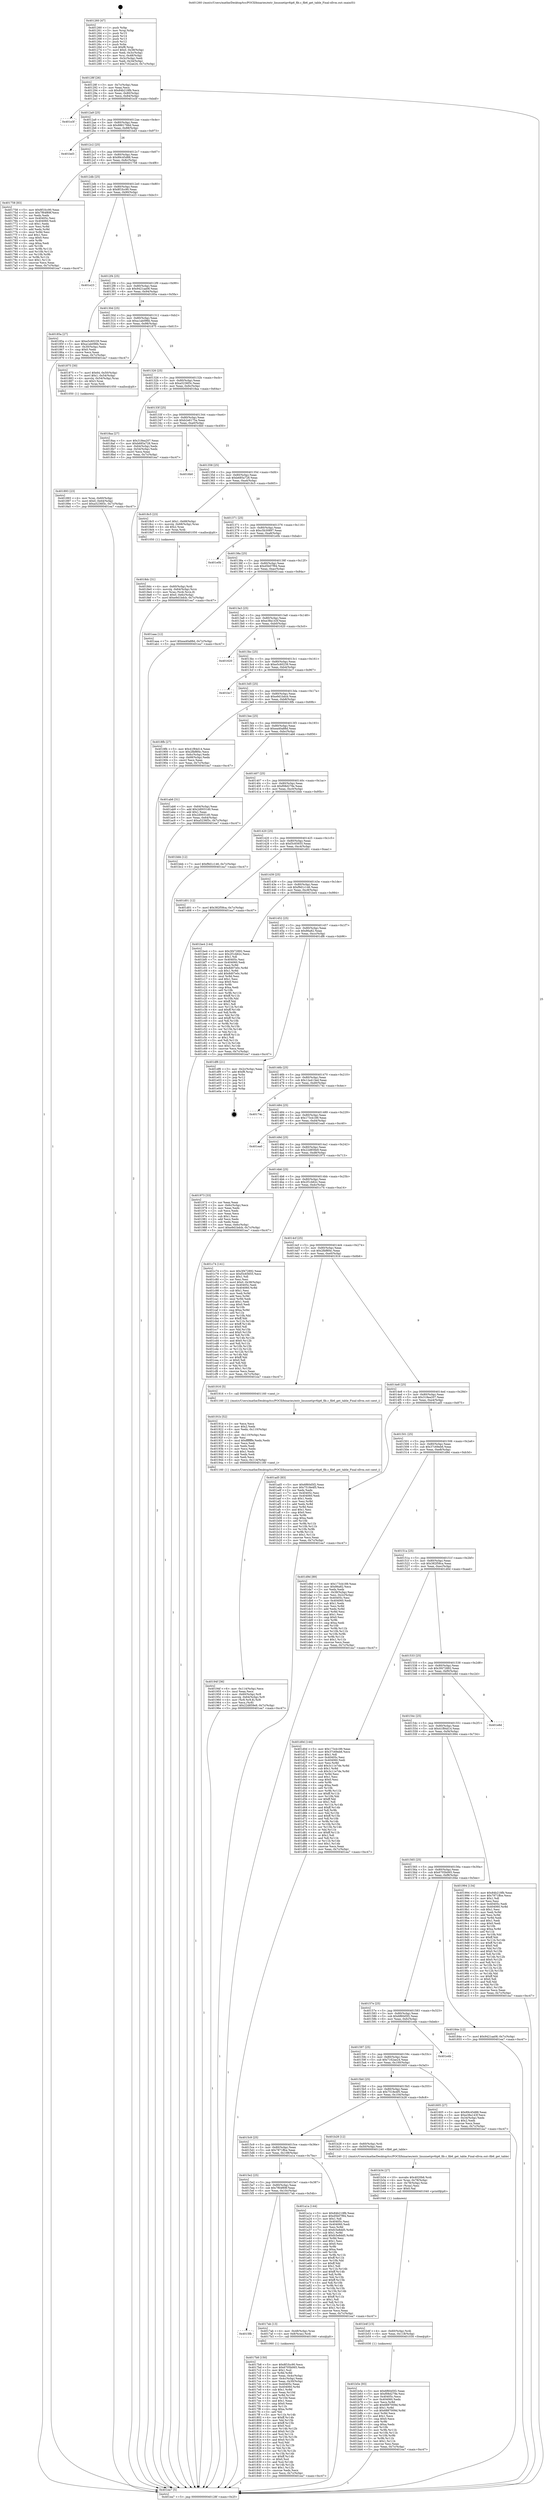 digraph "0x401260" {
  label = "0x401260 (/mnt/c/Users/mathe/Desktop/tcc/POCII/binaries/extr_linuxnetipv6ip6_fib.c_fib6_get_table_Final-ollvm.out::main(0))"
  labelloc = "t"
  node[shape=record]

  Entry [label="",width=0.3,height=0.3,shape=circle,fillcolor=black,style=filled]
  "0x40128f" [label="{
     0x40128f [26]\l
     | [instrs]\l
     &nbsp;&nbsp;0x40128f \<+3\>: mov -0x7c(%rbp),%eax\l
     &nbsp;&nbsp;0x401292 \<+2\>: mov %eax,%ecx\l
     &nbsp;&nbsp;0x401294 \<+6\>: sub $0x84b218fb,%ecx\l
     &nbsp;&nbsp;0x40129a \<+3\>: mov %eax,-0x80(%rbp)\l
     &nbsp;&nbsp;0x40129d \<+6\>: mov %ecx,-0x84(%rbp)\l
     &nbsp;&nbsp;0x4012a3 \<+6\>: je 0000000000401e3f \<main+0xbdf\>\l
  }"]
  "0x401e3f" [label="{
     0x401e3f\l
  }", style=dashed]
  "0x4012a9" [label="{
     0x4012a9 [25]\l
     | [instrs]\l
     &nbsp;&nbsp;0x4012a9 \<+5\>: jmp 00000000004012ae \<main+0x4e\>\l
     &nbsp;&nbsp;0x4012ae \<+3\>: mov -0x80(%rbp),%eax\l
     &nbsp;&nbsp;0x4012b1 \<+5\>: sub $0x8861766d,%eax\l
     &nbsp;&nbsp;0x4012b6 \<+6\>: mov %eax,-0x88(%rbp)\l
     &nbsp;&nbsp;0x4012bc \<+6\>: je 0000000000401bd3 \<main+0x973\>\l
  }"]
  Exit [label="",width=0.3,height=0.3,shape=circle,fillcolor=black,style=filled,peripheries=2]
  "0x401bd3" [label="{
     0x401bd3\l
  }", style=dashed]
  "0x4012c2" [label="{
     0x4012c2 [25]\l
     | [instrs]\l
     &nbsp;&nbsp;0x4012c2 \<+5\>: jmp 00000000004012c7 \<main+0x67\>\l
     &nbsp;&nbsp;0x4012c7 \<+3\>: mov -0x80(%rbp),%eax\l
     &nbsp;&nbsp;0x4012ca \<+5\>: sub $0x89c45d88,%eax\l
     &nbsp;&nbsp;0x4012cf \<+6\>: mov %eax,-0x8c(%rbp)\l
     &nbsp;&nbsp;0x4012d5 \<+6\>: je 0000000000401758 \<main+0x4f8\>\l
  }"]
  "0x401b5e" [label="{
     0x401b5e [93]\l
     | [instrs]\l
     &nbsp;&nbsp;0x401b5e \<+5\>: mov $0x6f60d5f2,%eax\l
     &nbsp;&nbsp;0x401b63 \<+5\>: mov $0xf08d279e,%esi\l
     &nbsp;&nbsp;0x401b68 \<+7\>: mov 0x40405c,%ecx\l
     &nbsp;&nbsp;0x401b6f \<+7\>: mov 0x404060,%edx\l
     &nbsp;&nbsp;0x401b76 \<+3\>: mov %ecx,%r8d\l
     &nbsp;&nbsp;0x401b79 \<+7\>: add $0x6887009d,%r8d\l
     &nbsp;&nbsp;0x401b80 \<+4\>: sub $0x1,%r8d\l
     &nbsp;&nbsp;0x401b84 \<+7\>: sub $0x6887009d,%r8d\l
     &nbsp;&nbsp;0x401b8b \<+4\>: imul %r8d,%ecx\l
     &nbsp;&nbsp;0x401b8f \<+3\>: and $0x1,%ecx\l
     &nbsp;&nbsp;0x401b92 \<+3\>: cmp $0x0,%ecx\l
     &nbsp;&nbsp;0x401b95 \<+4\>: sete %r9b\l
     &nbsp;&nbsp;0x401b99 \<+3\>: cmp $0xa,%edx\l
     &nbsp;&nbsp;0x401b9c \<+4\>: setl %r10b\l
     &nbsp;&nbsp;0x401ba0 \<+3\>: mov %r9b,%r11b\l
     &nbsp;&nbsp;0x401ba3 \<+3\>: and %r10b,%r11b\l
     &nbsp;&nbsp;0x401ba6 \<+3\>: xor %r10b,%r9b\l
     &nbsp;&nbsp;0x401ba9 \<+3\>: or %r9b,%r11b\l
     &nbsp;&nbsp;0x401bac \<+4\>: test $0x1,%r11b\l
     &nbsp;&nbsp;0x401bb0 \<+3\>: cmovne %esi,%eax\l
     &nbsp;&nbsp;0x401bb3 \<+3\>: mov %eax,-0x7c(%rbp)\l
     &nbsp;&nbsp;0x401bb6 \<+5\>: jmp 0000000000401ea7 \<main+0xc47\>\l
  }"]
  "0x401758" [label="{
     0x401758 [83]\l
     | [instrs]\l
     &nbsp;&nbsp;0x401758 \<+5\>: mov $0x8f1fcc90,%eax\l
     &nbsp;&nbsp;0x40175d \<+5\>: mov $0x7f64f69f,%ecx\l
     &nbsp;&nbsp;0x401762 \<+2\>: xor %edx,%edx\l
     &nbsp;&nbsp;0x401764 \<+7\>: mov 0x40405c,%esi\l
     &nbsp;&nbsp;0x40176b \<+7\>: mov 0x404060,%edi\l
     &nbsp;&nbsp;0x401772 \<+3\>: sub $0x1,%edx\l
     &nbsp;&nbsp;0x401775 \<+3\>: mov %esi,%r8d\l
     &nbsp;&nbsp;0x401778 \<+3\>: add %edx,%r8d\l
     &nbsp;&nbsp;0x40177b \<+4\>: imul %r8d,%esi\l
     &nbsp;&nbsp;0x40177f \<+3\>: and $0x1,%esi\l
     &nbsp;&nbsp;0x401782 \<+3\>: cmp $0x0,%esi\l
     &nbsp;&nbsp;0x401785 \<+4\>: sete %r9b\l
     &nbsp;&nbsp;0x401789 \<+3\>: cmp $0xa,%edi\l
     &nbsp;&nbsp;0x40178c \<+4\>: setl %r10b\l
     &nbsp;&nbsp;0x401790 \<+3\>: mov %r9b,%r11b\l
     &nbsp;&nbsp;0x401793 \<+3\>: and %r10b,%r11b\l
     &nbsp;&nbsp;0x401796 \<+3\>: xor %r10b,%r9b\l
     &nbsp;&nbsp;0x401799 \<+3\>: or %r9b,%r11b\l
     &nbsp;&nbsp;0x40179c \<+4\>: test $0x1,%r11b\l
     &nbsp;&nbsp;0x4017a0 \<+3\>: cmovne %ecx,%eax\l
     &nbsp;&nbsp;0x4017a3 \<+3\>: mov %eax,-0x7c(%rbp)\l
     &nbsp;&nbsp;0x4017a6 \<+5\>: jmp 0000000000401ea7 \<main+0xc47\>\l
  }"]
  "0x4012db" [label="{
     0x4012db [25]\l
     | [instrs]\l
     &nbsp;&nbsp;0x4012db \<+5\>: jmp 00000000004012e0 \<main+0x80\>\l
     &nbsp;&nbsp;0x4012e0 \<+3\>: mov -0x80(%rbp),%eax\l
     &nbsp;&nbsp;0x4012e3 \<+5\>: sub $0x8f1fcc90,%eax\l
     &nbsp;&nbsp;0x4012e8 \<+6\>: mov %eax,-0x90(%rbp)\l
     &nbsp;&nbsp;0x4012ee \<+6\>: je 0000000000401e23 \<main+0xbc3\>\l
  }"]
  "0x401b4f" [label="{
     0x401b4f [15]\l
     | [instrs]\l
     &nbsp;&nbsp;0x401b4f \<+4\>: mov -0x60(%rbp),%rdi\l
     &nbsp;&nbsp;0x401b53 \<+6\>: mov %eax,-0x118(%rbp)\l
     &nbsp;&nbsp;0x401b59 \<+5\>: call 0000000000401030 \<free@plt\>\l
     | [calls]\l
     &nbsp;&nbsp;0x401030 \{1\} (unknown)\l
  }"]
  "0x401e23" [label="{
     0x401e23\l
  }", style=dashed]
  "0x4012f4" [label="{
     0x4012f4 [25]\l
     | [instrs]\l
     &nbsp;&nbsp;0x4012f4 \<+5\>: jmp 00000000004012f9 \<main+0x99\>\l
     &nbsp;&nbsp;0x4012f9 \<+3\>: mov -0x80(%rbp),%eax\l
     &nbsp;&nbsp;0x4012fc \<+5\>: sub $0x9421aa08,%eax\l
     &nbsp;&nbsp;0x401301 \<+6\>: mov %eax,-0x94(%rbp)\l
     &nbsp;&nbsp;0x401307 \<+6\>: je 000000000040185a \<main+0x5fa\>\l
  }"]
  "0x401b34" [label="{
     0x401b34 [27]\l
     | [instrs]\l
     &nbsp;&nbsp;0x401b34 \<+10\>: movabs $0x4020b6,%rdi\l
     &nbsp;&nbsp;0x401b3e \<+4\>: mov %rax,-0x78(%rbp)\l
     &nbsp;&nbsp;0x401b42 \<+4\>: mov -0x78(%rbp),%rax\l
     &nbsp;&nbsp;0x401b46 \<+2\>: mov (%rax),%esi\l
     &nbsp;&nbsp;0x401b48 \<+2\>: mov $0x0,%al\l
     &nbsp;&nbsp;0x401b4a \<+5\>: call 0000000000401040 \<printf@plt\>\l
     | [calls]\l
     &nbsp;&nbsp;0x401040 \{1\} (unknown)\l
  }"]
  "0x40185a" [label="{
     0x40185a [27]\l
     | [instrs]\l
     &nbsp;&nbsp;0x40185a \<+5\>: mov $0xe5c60239,%eax\l
     &nbsp;&nbsp;0x40185f \<+5\>: mov $0xa1ab096b,%ecx\l
     &nbsp;&nbsp;0x401864 \<+3\>: mov -0x30(%rbp),%edx\l
     &nbsp;&nbsp;0x401867 \<+3\>: cmp $0x0,%edx\l
     &nbsp;&nbsp;0x40186a \<+3\>: cmove %ecx,%eax\l
     &nbsp;&nbsp;0x40186d \<+3\>: mov %eax,-0x7c(%rbp)\l
     &nbsp;&nbsp;0x401870 \<+5\>: jmp 0000000000401ea7 \<main+0xc47\>\l
  }"]
  "0x40130d" [label="{
     0x40130d [25]\l
     | [instrs]\l
     &nbsp;&nbsp;0x40130d \<+5\>: jmp 0000000000401312 \<main+0xb2\>\l
     &nbsp;&nbsp;0x401312 \<+3\>: mov -0x80(%rbp),%eax\l
     &nbsp;&nbsp;0x401315 \<+5\>: sub $0xa1ab096b,%eax\l
     &nbsp;&nbsp;0x40131a \<+6\>: mov %eax,-0x98(%rbp)\l
     &nbsp;&nbsp;0x401320 \<+6\>: je 0000000000401875 \<main+0x615\>\l
  }"]
  "0x40194f" [label="{
     0x40194f [36]\l
     | [instrs]\l
     &nbsp;&nbsp;0x40194f \<+6\>: mov -0x114(%rbp),%ecx\l
     &nbsp;&nbsp;0x401955 \<+3\>: imul %eax,%ecx\l
     &nbsp;&nbsp;0x401958 \<+4\>: mov -0x60(%rbp),%r8\l
     &nbsp;&nbsp;0x40195c \<+4\>: movslq -0x64(%rbp),%r9\l
     &nbsp;&nbsp;0x401960 \<+4\>: mov (%r8,%r9,8),%r8\l
     &nbsp;&nbsp;0x401964 \<+3\>: mov %ecx,(%r8)\l
     &nbsp;&nbsp;0x401967 \<+7\>: movl $0x22d859e9,-0x7c(%rbp)\l
     &nbsp;&nbsp;0x40196e \<+5\>: jmp 0000000000401ea7 \<main+0xc47\>\l
  }"]
  "0x401875" [label="{
     0x401875 [30]\l
     | [instrs]\l
     &nbsp;&nbsp;0x401875 \<+7\>: movl $0x64,-0x50(%rbp)\l
     &nbsp;&nbsp;0x40187c \<+7\>: movl $0x1,-0x54(%rbp)\l
     &nbsp;&nbsp;0x401883 \<+4\>: movslq -0x54(%rbp),%rax\l
     &nbsp;&nbsp;0x401887 \<+4\>: shl $0x3,%rax\l
     &nbsp;&nbsp;0x40188b \<+3\>: mov %rax,%rdi\l
     &nbsp;&nbsp;0x40188e \<+5\>: call 0000000000401050 \<malloc@plt\>\l
     | [calls]\l
     &nbsp;&nbsp;0x401050 \{1\} (unknown)\l
  }"]
  "0x401326" [label="{
     0x401326 [25]\l
     | [instrs]\l
     &nbsp;&nbsp;0x401326 \<+5\>: jmp 000000000040132b \<main+0xcb\>\l
     &nbsp;&nbsp;0x40132b \<+3\>: mov -0x80(%rbp),%eax\l
     &nbsp;&nbsp;0x40132e \<+5\>: sub $0xa5236f3c,%eax\l
     &nbsp;&nbsp;0x401333 \<+6\>: mov %eax,-0x9c(%rbp)\l
     &nbsp;&nbsp;0x401339 \<+6\>: je 00000000004018aa \<main+0x64a\>\l
  }"]
  "0x40191b" [label="{
     0x40191b [52]\l
     | [instrs]\l
     &nbsp;&nbsp;0x40191b \<+2\>: xor %ecx,%ecx\l
     &nbsp;&nbsp;0x40191d \<+5\>: mov $0x2,%edx\l
     &nbsp;&nbsp;0x401922 \<+6\>: mov %edx,-0x110(%rbp)\l
     &nbsp;&nbsp;0x401928 \<+1\>: cltd\l
     &nbsp;&nbsp;0x401929 \<+6\>: mov -0x110(%rbp),%esi\l
     &nbsp;&nbsp;0x40192f \<+2\>: idiv %esi\l
     &nbsp;&nbsp;0x401931 \<+6\>: imul $0xfffffffe,%edx,%edx\l
     &nbsp;&nbsp;0x401937 \<+2\>: mov %ecx,%edi\l
     &nbsp;&nbsp;0x401939 \<+2\>: sub %edx,%edi\l
     &nbsp;&nbsp;0x40193b \<+2\>: mov %ecx,%edx\l
     &nbsp;&nbsp;0x40193d \<+3\>: sub $0x1,%edx\l
     &nbsp;&nbsp;0x401940 \<+2\>: add %edx,%edi\l
     &nbsp;&nbsp;0x401942 \<+2\>: sub %edi,%ecx\l
     &nbsp;&nbsp;0x401944 \<+6\>: mov %ecx,-0x114(%rbp)\l
     &nbsp;&nbsp;0x40194a \<+5\>: call 0000000000401160 \<next_i\>\l
     | [calls]\l
     &nbsp;&nbsp;0x401160 \{1\} (/mnt/c/Users/mathe/Desktop/tcc/POCII/binaries/extr_linuxnetipv6ip6_fib.c_fib6_get_table_Final-ollvm.out::next_i)\l
  }"]
  "0x4018aa" [label="{
     0x4018aa [27]\l
     | [instrs]\l
     &nbsp;&nbsp;0x4018aa \<+5\>: mov $0x318ea207,%eax\l
     &nbsp;&nbsp;0x4018af \<+5\>: mov $0xb685a728,%ecx\l
     &nbsp;&nbsp;0x4018b4 \<+3\>: mov -0x64(%rbp),%edx\l
     &nbsp;&nbsp;0x4018b7 \<+3\>: cmp -0x54(%rbp),%edx\l
     &nbsp;&nbsp;0x4018ba \<+3\>: cmovl %ecx,%eax\l
     &nbsp;&nbsp;0x4018bd \<+3\>: mov %eax,-0x7c(%rbp)\l
     &nbsp;&nbsp;0x4018c0 \<+5\>: jmp 0000000000401ea7 \<main+0xc47\>\l
  }"]
  "0x40133f" [label="{
     0x40133f [25]\l
     | [instrs]\l
     &nbsp;&nbsp;0x40133f \<+5\>: jmp 0000000000401344 \<main+0xe4\>\l
     &nbsp;&nbsp;0x401344 \<+3\>: mov -0x80(%rbp),%eax\l
     &nbsp;&nbsp;0x401347 \<+5\>: sub $0xb2e6175a,%eax\l
     &nbsp;&nbsp;0x40134c \<+6\>: mov %eax,-0xa0(%rbp)\l
     &nbsp;&nbsp;0x401352 \<+6\>: je 00000000004016b0 \<main+0x450\>\l
  }"]
  "0x4018dc" [label="{
     0x4018dc [31]\l
     | [instrs]\l
     &nbsp;&nbsp;0x4018dc \<+4\>: mov -0x60(%rbp),%rdi\l
     &nbsp;&nbsp;0x4018e0 \<+4\>: movslq -0x64(%rbp),%rcx\l
     &nbsp;&nbsp;0x4018e4 \<+4\>: mov %rax,(%rdi,%rcx,8)\l
     &nbsp;&nbsp;0x4018e8 \<+7\>: movl $0x0,-0x6c(%rbp)\l
     &nbsp;&nbsp;0x4018ef \<+7\>: movl $0xe9d1bdcb,-0x7c(%rbp)\l
     &nbsp;&nbsp;0x4018f6 \<+5\>: jmp 0000000000401ea7 \<main+0xc47\>\l
  }"]
  "0x4016b0" [label="{
     0x4016b0\l
  }", style=dashed]
  "0x401358" [label="{
     0x401358 [25]\l
     | [instrs]\l
     &nbsp;&nbsp;0x401358 \<+5\>: jmp 000000000040135d \<main+0xfd\>\l
     &nbsp;&nbsp;0x40135d \<+3\>: mov -0x80(%rbp),%eax\l
     &nbsp;&nbsp;0x401360 \<+5\>: sub $0xb685a728,%eax\l
     &nbsp;&nbsp;0x401365 \<+6\>: mov %eax,-0xa4(%rbp)\l
     &nbsp;&nbsp;0x40136b \<+6\>: je 00000000004018c5 \<main+0x665\>\l
  }"]
  "0x401893" [label="{
     0x401893 [23]\l
     | [instrs]\l
     &nbsp;&nbsp;0x401893 \<+4\>: mov %rax,-0x60(%rbp)\l
     &nbsp;&nbsp;0x401897 \<+7\>: movl $0x0,-0x64(%rbp)\l
     &nbsp;&nbsp;0x40189e \<+7\>: movl $0xa5236f3c,-0x7c(%rbp)\l
     &nbsp;&nbsp;0x4018a5 \<+5\>: jmp 0000000000401ea7 \<main+0xc47\>\l
  }"]
  "0x4018c5" [label="{
     0x4018c5 [23]\l
     | [instrs]\l
     &nbsp;&nbsp;0x4018c5 \<+7\>: movl $0x1,-0x68(%rbp)\l
     &nbsp;&nbsp;0x4018cc \<+4\>: movslq -0x68(%rbp),%rax\l
     &nbsp;&nbsp;0x4018d0 \<+4\>: shl $0x2,%rax\l
     &nbsp;&nbsp;0x4018d4 \<+3\>: mov %rax,%rdi\l
     &nbsp;&nbsp;0x4018d7 \<+5\>: call 0000000000401050 \<malloc@plt\>\l
     | [calls]\l
     &nbsp;&nbsp;0x401050 \{1\} (unknown)\l
  }"]
  "0x401371" [label="{
     0x401371 [25]\l
     | [instrs]\l
     &nbsp;&nbsp;0x401371 \<+5\>: jmp 0000000000401376 \<main+0x116\>\l
     &nbsp;&nbsp;0x401376 \<+3\>: mov -0x80(%rbp),%eax\l
     &nbsp;&nbsp;0x401379 \<+5\>: sub $0xc5b30897,%eax\l
     &nbsp;&nbsp;0x40137e \<+6\>: mov %eax,-0xa8(%rbp)\l
     &nbsp;&nbsp;0x401384 \<+6\>: je 0000000000401e0b \<main+0xbab\>\l
  }"]
  "0x4017b8" [label="{
     0x4017b8 [150]\l
     | [instrs]\l
     &nbsp;&nbsp;0x4017b8 \<+5\>: mov $0x8f1fcc90,%ecx\l
     &nbsp;&nbsp;0x4017bd \<+5\>: mov $0x6705b065,%edx\l
     &nbsp;&nbsp;0x4017c2 \<+3\>: mov $0x1,%sil\l
     &nbsp;&nbsp;0x4017c5 \<+3\>: xor %r8d,%r8d\l
     &nbsp;&nbsp;0x4017c8 \<+3\>: mov %eax,-0x4c(%rbp)\l
     &nbsp;&nbsp;0x4017cb \<+3\>: mov -0x4c(%rbp),%eax\l
     &nbsp;&nbsp;0x4017ce \<+3\>: mov %eax,-0x30(%rbp)\l
     &nbsp;&nbsp;0x4017d1 \<+7\>: mov 0x40405c,%eax\l
     &nbsp;&nbsp;0x4017d8 \<+8\>: mov 0x404060,%r9d\l
     &nbsp;&nbsp;0x4017e0 \<+4\>: sub $0x1,%r8d\l
     &nbsp;&nbsp;0x4017e4 \<+3\>: mov %eax,%r10d\l
     &nbsp;&nbsp;0x4017e7 \<+3\>: add %r8d,%r10d\l
     &nbsp;&nbsp;0x4017ea \<+4\>: imul %r10d,%eax\l
     &nbsp;&nbsp;0x4017ee \<+3\>: and $0x1,%eax\l
     &nbsp;&nbsp;0x4017f1 \<+3\>: cmp $0x0,%eax\l
     &nbsp;&nbsp;0x4017f4 \<+4\>: sete %r11b\l
     &nbsp;&nbsp;0x4017f8 \<+4\>: cmp $0xa,%r9d\l
     &nbsp;&nbsp;0x4017fc \<+3\>: setl %bl\l
     &nbsp;&nbsp;0x4017ff \<+3\>: mov %r11b,%r14b\l
     &nbsp;&nbsp;0x401802 \<+4\>: xor $0xff,%r14b\l
     &nbsp;&nbsp;0x401806 \<+3\>: mov %bl,%r15b\l
     &nbsp;&nbsp;0x401809 \<+4\>: xor $0xff,%r15b\l
     &nbsp;&nbsp;0x40180d \<+4\>: xor $0x0,%sil\l
     &nbsp;&nbsp;0x401811 \<+3\>: mov %r14b,%r12b\l
     &nbsp;&nbsp;0x401814 \<+4\>: and $0x0,%r12b\l
     &nbsp;&nbsp;0x401818 \<+3\>: and %sil,%r11b\l
     &nbsp;&nbsp;0x40181b \<+3\>: mov %r15b,%r13b\l
     &nbsp;&nbsp;0x40181e \<+4\>: and $0x0,%r13b\l
     &nbsp;&nbsp;0x401822 \<+3\>: and %sil,%bl\l
     &nbsp;&nbsp;0x401825 \<+3\>: or %r11b,%r12b\l
     &nbsp;&nbsp;0x401828 \<+3\>: or %bl,%r13b\l
     &nbsp;&nbsp;0x40182b \<+3\>: xor %r13b,%r12b\l
     &nbsp;&nbsp;0x40182e \<+3\>: or %r15b,%r14b\l
     &nbsp;&nbsp;0x401831 \<+4\>: xor $0xff,%r14b\l
     &nbsp;&nbsp;0x401835 \<+4\>: or $0x0,%sil\l
     &nbsp;&nbsp;0x401839 \<+3\>: and %sil,%r14b\l
     &nbsp;&nbsp;0x40183c \<+3\>: or %r14b,%r12b\l
     &nbsp;&nbsp;0x40183f \<+4\>: test $0x1,%r12b\l
     &nbsp;&nbsp;0x401843 \<+3\>: cmovne %edx,%ecx\l
     &nbsp;&nbsp;0x401846 \<+3\>: mov %ecx,-0x7c(%rbp)\l
     &nbsp;&nbsp;0x401849 \<+5\>: jmp 0000000000401ea7 \<main+0xc47\>\l
  }"]
  "0x401e0b" [label="{
     0x401e0b\l
  }", style=dashed]
  "0x40138a" [label="{
     0x40138a [25]\l
     | [instrs]\l
     &nbsp;&nbsp;0x40138a \<+5\>: jmp 000000000040138f \<main+0x12f\>\l
     &nbsp;&nbsp;0x40138f \<+3\>: mov -0x80(%rbp),%eax\l
     &nbsp;&nbsp;0x401392 \<+5\>: sub $0xd5b07f94,%eax\l
     &nbsp;&nbsp;0x401397 \<+6\>: mov %eax,-0xac(%rbp)\l
     &nbsp;&nbsp;0x40139d \<+6\>: je 0000000000401aaa \<main+0x84a\>\l
  }"]
  "0x4015fb" [label="{
     0x4015fb\l
  }", style=dashed]
  "0x401aaa" [label="{
     0x401aaa [12]\l
     | [instrs]\l
     &nbsp;&nbsp;0x401aaa \<+7\>: movl $0xea40a88d,-0x7c(%rbp)\l
     &nbsp;&nbsp;0x401ab1 \<+5\>: jmp 0000000000401ea7 \<main+0xc47\>\l
  }"]
  "0x4013a3" [label="{
     0x4013a3 [25]\l
     | [instrs]\l
     &nbsp;&nbsp;0x4013a3 \<+5\>: jmp 00000000004013a8 \<main+0x148\>\l
     &nbsp;&nbsp;0x4013a8 \<+3\>: mov -0x80(%rbp),%eax\l
     &nbsp;&nbsp;0x4013ab \<+5\>: sub $0xe38a143f,%eax\l
     &nbsp;&nbsp;0x4013b0 \<+6\>: mov %eax,-0xb0(%rbp)\l
     &nbsp;&nbsp;0x4013b6 \<+6\>: je 0000000000401620 \<main+0x3c0\>\l
  }"]
  "0x4017ab" [label="{
     0x4017ab [13]\l
     | [instrs]\l
     &nbsp;&nbsp;0x4017ab \<+4\>: mov -0x48(%rbp),%rax\l
     &nbsp;&nbsp;0x4017af \<+4\>: mov 0x8(%rax),%rdi\l
     &nbsp;&nbsp;0x4017b3 \<+5\>: call 0000000000401060 \<atoi@plt\>\l
     | [calls]\l
     &nbsp;&nbsp;0x401060 \{1\} (unknown)\l
  }"]
  "0x401620" [label="{
     0x401620\l
  }", style=dashed]
  "0x4013bc" [label="{
     0x4013bc [25]\l
     | [instrs]\l
     &nbsp;&nbsp;0x4013bc \<+5\>: jmp 00000000004013c1 \<main+0x161\>\l
     &nbsp;&nbsp;0x4013c1 \<+3\>: mov -0x80(%rbp),%eax\l
     &nbsp;&nbsp;0x4013c4 \<+5\>: sub $0xe5c60239,%eax\l
     &nbsp;&nbsp;0x4013c9 \<+6\>: mov %eax,-0xb4(%rbp)\l
     &nbsp;&nbsp;0x4013cf \<+6\>: je 0000000000401bc7 \<main+0x967\>\l
  }"]
  "0x4015e2" [label="{
     0x4015e2 [25]\l
     | [instrs]\l
     &nbsp;&nbsp;0x4015e2 \<+5\>: jmp 00000000004015e7 \<main+0x387\>\l
     &nbsp;&nbsp;0x4015e7 \<+3\>: mov -0x80(%rbp),%eax\l
     &nbsp;&nbsp;0x4015ea \<+5\>: sub $0x7f64f69f,%eax\l
     &nbsp;&nbsp;0x4015ef \<+6\>: mov %eax,-0x10c(%rbp)\l
     &nbsp;&nbsp;0x4015f5 \<+6\>: je 00000000004017ab \<main+0x54b\>\l
  }"]
  "0x401bc7" [label="{
     0x401bc7\l
  }", style=dashed]
  "0x4013d5" [label="{
     0x4013d5 [25]\l
     | [instrs]\l
     &nbsp;&nbsp;0x4013d5 \<+5\>: jmp 00000000004013da \<main+0x17a\>\l
     &nbsp;&nbsp;0x4013da \<+3\>: mov -0x80(%rbp),%eax\l
     &nbsp;&nbsp;0x4013dd \<+5\>: sub $0xe9d1bdcb,%eax\l
     &nbsp;&nbsp;0x4013e2 \<+6\>: mov %eax,-0xb8(%rbp)\l
     &nbsp;&nbsp;0x4013e8 \<+6\>: je 00000000004018fb \<main+0x69b\>\l
  }"]
  "0x401a1a" [label="{
     0x401a1a [144]\l
     | [instrs]\l
     &nbsp;&nbsp;0x401a1a \<+5\>: mov $0x84b218fb,%eax\l
     &nbsp;&nbsp;0x401a1f \<+5\>: mov $0xd5b07f94,%ecx\l
     &nbsp;&nbsp;0x401a24 \<+2\>: mov $0x1,%dl\l
     &nbsp;&nbsp;0x401a26 \<+7\>: mov 0x40405c,%esi\l
     &nbsp;&nbsp;0x401a2d \<+7\>: mov 0x404060,%edi\l
     &nbsp;&nbsp;0x401a34 \<+3\>: mov %esi,%r8d\l
     &nbsp;&nbsp;0x401a37 \<+7\>: sub $0xfc5e8dd5,%r8d\l
     &nbsp;&nbsp;0x401a3e \<+4\>: sub $0x1,%r8d\l
     &nbsp;&nbsp;0x401a42 \<+7\>: add $0xfc5e8dd5,%r8d\l
     &nbsp;&nbsp;0x401a49 \<+4\>: imul %r8d,%esi\l
     &nbsp;&nbsp;0x401a4d \<+3\>: and $0x1,%esi\l
     &nbsp;&nbsp;0x401a50 \<+3\>: cmp $0x0,%esi\l
     &nbsp;&nbsp;0x401a53 \<+4\>: sete %r9b\l
     &nbsp;&nbsp;0x401a57 \<+3\>: cmp $0xa,%edi\l
     &nbsp;&nbsp;0x401a5a \<+4\>: setl %r10b\l
     &nbsp;&nbsp;0x401a5e \<+3\>: mov %r9b,%r11b\l
     &nbsp;&nbsp;0x401a61 \<+4\>: xor $0xff,%r11b\l
     &nbsp;&nbsp;0x401a65 \<+3\>: mov %r10b,%bl\l
     &nbsp;&nbsp;0x401a68 \<+3\>: xor $0xff,%bl\l
     &nbsp;&nbsp;0x401a6b \<+3\>: xor $0x1,%dl\l
     &nbsp;&nbsp;0x401a6e \<+3\>: mov %r11b,%r14b\l
     &nbsp;&nbsp;0x401a71 \<+4\>: and $0xff,%r14b\l
     &nbsp;&nbsp;0x401a75 \<+3\>: and %dl,%r9b\l
     &nbsp;&nbsp;0x401a78 \<+3\>: mov %bl,%r15b\l
     &nbsp;&nbsp;0x401a7b \<+4\>: and $0xff,%r15b\l
     &nbsp;&nbsp;0x401a7f \<+3\>: and %dl,%r10b\l
     &nbsp;&nbsp;0x401a82 \<+3\>: or %r9b,%r14b\l
     &nbsp;&nbsp;0x401a85 \<+3\>: or %r10b,%r15b\l
     &nbsp;&nbsp;0x401a88 \<+3\>: xor %r15b,%r14b\l
     &nbsp;&nbsp;0x401a8b \<+3\>: or %bl,%r11b\l
     &nbsp;&nbsp;0x401a8e \<+4\>: xor $0xff,%r11b\l
     &nbsp;&nbsp;0x401a92 \<+3\>: or $0x1,%dl\l
     &nbsp;&nbsp;0x401a95 \<+3\>: and %dl,%r11b\l
     &nbsp;&nbsp;0x401a98 \<+3\>: or %r11b,%r14b\l
     &nbsp;&nbsp;0x401a9b \<+4\>: test $0x1,%r14b\l
     &nbsp;&nbsp;0x401a9f \<+3\>: cmovne %ecx,%eax\l
     &nbsp;&nbsp;0x401aa2 \<+3\>: mov %eax,-0x7c(%rbp)\l
     &nbsp;&nbsp;0x401aa5 \<+5\>: jmp 0000000000401ea7 \<main+0xc47\>\l
  }"]
  "0x4018fb" [label="{
     0x4018fb [27]\l
     | [instrs]\l
     &nbsp;&nbsp;0x4018fb \<+5\>: mov $0x41f84d14,%eax\l
     &nbsp;&nbsp;0x401900 \<+5\>: mov $0x2fbf8f4c,%ecx\l
     &nbsp;&nbsp;0x401905 \<+3\>: mov -0x6c(%rbp),%edx\l
     &nbsp;&nbsp;0x401908 \<+3\>: cmp -0x68(%rbp),%edx\l
     &nbsp;&nbsp;0x40190b \<+3\>: cmovl %ecx,%eax\l
     &nbsp;&nbsp;0x40190e \<+3\>: mov %eax,-0x7c(%rbp)\l
     &nbsp;&nbsp;0x401911 \<+5\>: jmp 0000000000401ea7 \<main+0xc47\>\l
  }"]
  "0x4013ee" [label="{
     0x4013ee [25]\l
     | [instrs]\l
     &nbsp;&nbsp;0x4013ee \<+5\>: jmp 00000000004013f3 \<main+0x193\>\l
     &nbsp;&nbsp;0x4013f3 \<+3\>: mov -0x80(%rbp),%eax\l
     &nbsp;&nbsp;0x4013f6 \<+5\>: sub $0xea40a88d,%eax\l
     &nbsp;&nbsp;0x4013fb \<+6\>: mov %eax,-0xbc(%rbp)\l
     &nbsp;&nbsp;0x401401 \<+6\>: je 0000000000401ab6 \<main+0x856\>\l
  }"]
  "0x4015c9" [label="{
     0x4015c9 [25]\l
     | [instrs]\l
     &nbsp;&nbsp;0x4015c9 \<+5\>: jmp 00000000004015ce \<main+0x36e\>\l
     &nbsp;&nbsp;0x4015ce \<+3\>: mov -0x80(%rbp),%eax\l
     &nbsp;&nbsp;0x4015d1 \<+5\>: sub $0x7871ffce,%eax\l
     &nbsp;&nbsp;0x4015d6 \<+6\>: mov %eax,-0x108(%rbp)\l
     &nbsp;&nbsp;0x4015dc \<+6\>: je 0000000000401a1a \<main+0x7ba\>\l
  }"]
  "0x401ab6" [label="{
     0x401ab6 [31]\l
     | [instrs]\l
     &nbsp;&nbsp;0x401ab6 \<+3\>: mov -0x64(%rbp),%eax\l
     &nbsp;&nbsp;0x401ab9 \<+5\>: add $0x2d0031d0,%eax\l
     &nbsp;&nbsp;0x401abe \<+3\>: add $0x1,%eax\l
     &nbsp;&nbsp;0x401ac1 \<+5\>: sub $0x2d0031d0,%eax\l
     &nbsp;&nbsp;0x401ac6 \<+3\>: mov %eax,-0x64(%rbp)\l
     &nbsp;&nbsp;0x401ac9 \<+7\>: movl $0xa5236f3c,-0x7c(%rbp)\l
     &nbsp;&nbsp;0x401ad0 \<+5\>: jmp 0000000000401ea7 \<main+0xc47\>\l
  }"]
  "0x401407" [label="{
     0x401407 [25]\l
     | [instrs]\l
     &nbsp;&nbsp;0x401407 \<+5\>: jmp 000000000040140c \<main+0x1ac\>\l
     &nbsp;&nbsp;0x40140c \<+3\>: mov -0x80(%rbp),%eax\l
     &nbsp;&nbsp;0x40140f \<+5\>: sub $0xf08d279e,%eax\l
     &nbsp;&nbsp;0x401414 \<+6\>: mov %eax,-0xc0(%rbp)\l
     &nbsp;&nbsp;0x40141a \<+6\>: je 0000000000401bbb \<main+0x95b\>\l
  }"]
  "0x401b28" [label="{
     0x401b28 [12]\l
     | [instrs]\l
     &nbsp;&nbsp;0x401b28 \<+4\>: mov -0x60(%rbp),%rdi\l
     &nbsp;&nbsp;0x401b2c \<+3\>: mov -0x50(%rbp),%esi\l
     &nbsp;&nbsp;0x401b2f \<+5\>: call 0000000000401240 \<fib6_get_table\>\l
     | [calls]\l
     &nbsp;&nbsp;0x401240 \{1\} (/mnt/c/Users/mathe/Desktop/tcc/POCII/binaries/extr_linuxnetipv6ip6_fib.c_fib6_get_table_Final-ollvm.out::fib6_get_table)\l
  }"]
  "0x401bbb" [label="{
     0x401bbb [12]\l
     | [instrs]\l
     &nbsp;&nbsp;0x401bbb \<+7\>: movl $0xf9d1c146,-0x7c(%rbp)\l
     &nbsp;&nbsp;0x401bc2 \<+5\>: jmp 0000000000401ea7 \<main+0xc47\>\l
  }"]
  "0x401420" [label="{
     0x401420 [25]\l
     | [instrs]\l
     &nbsp;&nbsp;0x401420 \<+5\>: jmp 0000000000401425 \<main+0x1c5\>\l
     &nbsp;&nbsp;0x401425 \<+3\>: mov -0x80(%rbp),%eax\l
     &nbsp;&nbsp;0x401428 \<+5\>: sub $0xf3c65655,%eax\l
     &nbsp;&nbsp;0x40142d \<+6\>: mov %eax,-0xc4(%rbp)\l
     &nbsp;&nbsp;0x401433 \<+6\>: je 0000000000401d01 \<main+0xaa1\>\l
  }"]
  "0x401260" [label="{
     0x401260 [47]\l
     | [instrs]\l
     &nbsp;&nbsp;0x401260 \<+1\>: push %rbp\l
     &nbsp;&nbsp;0x401261 \<+3\>: mov %rsp,%rbp\l
     &nbsp;&nbsp;0x401264 \<+2\>: push %r15\l
     &nbsp;&nbsp;0x401266 \<+2\>: push %r14\l
     &nbsp;&nbsp;0x401268 \<+2\>: push %r13\l
     &nbsp;&nbsp;0x40126a \<+2\>: push %r12\l
     &nbsp;&nbsp;0x40126c \<+1\>: push %rbx\l
     &nbsp;&nbsp;0x40126d \<+7\>: sub $0xf8,%rsp\l
     &nbsp;&nbsp;0x401274 \<+7\>: movl $0x0,-0x38(%rbp)\l
     &nbsp;&nbsp;0x40127b \<+3\>: mov %edi,-0x3c(%rbp)\l
     &nbsp;&nbsp;0x40127e \<+4\>: mov %rsi,-0x48(%rbp)\l
     &nbsp;&nbsp;0x401282 \<+3\>: mov -0x3c(%rbp),%edi\l
     &nbsp;&nbsp;0x401285 \<+3\>: mov %edi,-0x34(%rbp)\l
     &nbsp;&nbsp;0x401288 \<+7\>: movl $0x7162ae24,-0x7c(%rbp)\l
  }"]
  "0x401d01" [label="{
     0x401d01 [12]\l
     | [instrs]\l
     &nbsp;&nbsp;0x401d01 \<+7\>: movl $0x382f58ca,-0x7c(%rbp)\l
     &nbsp;&nbsp;0x401d08 \<+5\>: jmp 0000000000401ea7 \<main+0xc47\>\l
  }"]
  "0x401439" [label="{
     0x401439 [25]\l
     | [instrs]\l
     &nbsp;&nbsp;0x401439 \<+5\>: jmp 000000000040143e \<main+0x1de\>\l
     &nbsp;&nbsp;0x40143e \<+3\>: mov -0x80(%rbp),%eax\l
     &nbsp;&nbsp;0x401441 \<+5\>: sub $0xf9d1c146,%eax\l
     &nbsp;&nbsp;0x401446 \<+6\>: mov %eax,-0xc8(%rbp)\l
     &nbsp;&nbsp;0x40144c \<+6\>: je 0000000000401be4 \<main+0x984\>\l
  }"]
  "0x401ea7" [label="{
     0x401ea7 [5]\l
     | [instrs]\l
     &nbsp;&nbsp;0x401ea7 \<+5\>: jmp 000000000040128f \<main+0x2f\>\l
  }"]
  "0x401be4" [label="{
     0x401be4 [144]\l
     | [instrs]\l
     &nbsp;&nbsp;0x401be4 \<+5\>: mov $0x3f472892,%eax\l
     &nbsp;&nbsp;0x401be9 \<+5\>: mov $0x2f1cb62c,%ecx\l
     &nbsp;&nbsp;0x401bee \<+2\>: mov $0x1,%dl\l
     &nbsp;&nbsp;0x401bf0 \<+7\>: mov 0x40405c,%esi\l
     &nbsp;&nbsp;0x401bf7 \<+7\>: mov 0x404060,%edi\l
     &nbsp;&nbsp;0x401bfe \<+3\>: mov %esi,%r8d\l
     &nbsp;&nbsp;0x401c01 \<+7\>: sub $0x8d07e0c,%r8d\l
     &nbsp;&nbsp;0x401c08 \<+4\>: sub $0x1,%r8d\l
     &nbsp;&nbsp;0x401c0c \<+7\>: add $0x8d07e0c,%r8d\l
     &nbsp;&nbsp;0x401c13 \<+4\>: imul %r8d,%esi\l
     &nbsp;&nbsp;0x401c17 \<+3\>: and $0x1,%esi\l
     &nbsp;&nbsp;0x401c1a \<+3\>: cmp $0x0,%esi\l
     &nbsp;&nbsp;0x401c1d \<+4\>: sete %r9b\l
     &nbsp;&nbsp;0x401c21 \<+3\>: cmp $0xa,%edi\l
     &nbsp;&nbsp;0x401c24 \<+4\>: setl %r10b\l
     &nbsp;&nbsp;0x401c28 \<+3\>: mov %r9b,%r11b\l
     &nbsp;&nbsp;0x401c2b \<+4\>: xor $0xff,%r11b\l
     &nbsp;&nbsp;0x401c2f \<+3\>: mov %r10b,%bl\l
     &nbsp;&nbsp;0x401c32 \<+3\>: xor $0xff,%bl\l
     &nbsp;&nbsp;0x401c35 \<+3\>: xor $0x1,%dl\l
     &nbsp;&nbsp;0x401c38 \<+3\>: mov %r11b,%r14b\l
     &nbsp;&nbsp;0x401c3b \<+4\>: and $0xff,%r14b\l
     &nbsp;&nbsp;0x401c3f \<+3\>: and %dl,%r9b\l
     &nbsp;&nbsp;0x401c42 \<+3\>: mov %bl,%r15b\l
     &nbsp;&nbsp;0x401c45 \<+4\>: and $0xff,%r15b\l
     &nbsp;&nbsp;0x401c49 \<+3\>: and %dl,%r10b\l
     &nbsp;&nbsp;0x401c4c \<+3\>: or %r9b,%r14b\l
     &nbsp;&nbsp;0x401c4f \<+3\>: or %r10b,%r15b\l
     &nbsp;&nbsp;0x401c52 \<+3\>: xor %r15b,%r14b\l
     &nbsp;&nbsp;0x401c55 \<+3\>: or %bl,%r11b\l
     &nbsp;&nbsp;0x401c58 \<+4\>: xor $0xff,%r11b\l
     &nbsp;&nbsp;0x401c5c \<+3\>: or $0x1,%dl\l
     &nbsp;&nbsp;0x401c5f \<+3\>: and %dl,%r11b\l
     &nbsp;&nbsp;0x401c62 \<+3\>: or %r11b,%r14b\l
     &nbsp;&nbsp;0x401c65 \<+4\>: test $0x1,%r14b\l
     &nbsp;&nbsp;0x401c69 \<+3\>: cmovne %ecx,%eax\l
     &nbsp;&nbsp;0x401c6c \<+3\>: mov %eax,-0x7c(%rbp)\l
     &nbsp;&nbsp;0x401c6f \<+5\>: jmp 0000000000401ea7 \<main+0xc47\>\l
  }"]
  "0x401452" [label="{
     0x401452 [25]\l
     | [instrs]\l
     &nbsp;&nbsp;0x401452 \<+5\>: jmp 0000000000401457 \<main+0x1f7\>\l
     &nbsp;&nbsp;0x401457 \<+3\>: mov -0x80(%rbp),%eax\l
     &nbsp;&nbsp;0x40145a \<+5\>: sub $0x86a82,%eax\l
     &nbsp;&nbsp;0x40145f \<+6\>: mov %eax,-0xcc(%rbp)\l
     &nbsp;&nbsp;0x401465 \<+6\>: je 0000000000401df6 \<main+0xb96\>\l
  }"]
  "0x4015b0" [label="{
     0x4015b0 [25]\l
     | [instrs]\l
     &nbsp;&nbsp;0x4015b0 \<+5\>: jmp 00000000004015b5 \<main+0x355\>\l
     &nbsp;&nbsp;0x4015b5 \<+3\>: mov -0x80(%rbp),%eax\l
     &nbsp;&nbsp;0x4015b8 \<+5\>: sub $0x7518e4f5,%eax\l
     &nbsp;&nbsp;0x4015bd \<+6\>: mov %eax,-0x104(%rbp)\l
     &nbsp;&nbsp;0x4015c3 \<+6\>: je 0000000000401b28 \<main+0x8c8\>\l
  }"]
  "0x401df6" [label="{
     0x401df6 [21]\l
     | [instrs]\l
     &nbsp;&nbsp;0x401df6 \<+3\>: mov -0x2c(%rbp),%eax\l
     &nbsp;&nbsp;0x401df9 \<+7\>: add $0xf8,%rsp\l
     &nbsp;&nbsp;0x401e00 \<+1\>: pop %rbx\l
     &nbsp;&nbsp;0x401e01 \<+2\>: pop %r12\l
     &nbsp;&nbsp;0x401e03 \<+2\>: pop %r13\l
     &nbsp;&nbsp;0x401e05 \<+2\>: pop %r14\l
     &nbsp;&nbsp;0x401e07 \<+2\>: pop %r15\l
     &nbsp;&nbsp;0x401e09 \<+1\>: pop %rbp\l
     &nbsp;&nbsp;0x401e0a \<+1\>: ret\l
  }"]
  "0x40146b" [label="{
     0x40146b [25]\l
     | [instrs]\l
     &nbsp;&nbsp;0x40146b \<+5\>: jmp 0000000000401470 \<main+0x210\>\l
     &nbsp;&nbsp;0x401470 \<+3\>: mov -0x80(%rbp),%eax\l
     &nbsp;&nbsp;0x401473 \<+5\>: sub $0x12a413ed,%eax\l
     &nbsp;&nbsp;0x401478 \<+6\>: mov %eax,-0xd0(%rbp)\l
     &nbsp;&nbsp;0x40147e \<+6\>: je 000000000040174c \<main+0x4ec\>\l
  }"]
  "0x401605" [label="{
     0x401605 [27]\l
     | [instrs]\l
     &nbsp;&nbsp;0x401605 \<+5\>: mov $0x89c45d88,%eax\l
     &nbsp;&nbsp;0x40160a \<+5\>: mov $0xe38a143f,%ecx\l
     &nbsp;&nbsp;0x40160f \<+3\>: mov -0x34(%rbp),%edx\l
     &nbsp;&nbsp;0x401612 \<+3\>: cmp $0x2,%edx\l
     &nbsp;&nbsp;0x401615 \<+3\>: cmovne %ecx,%eax\l
     &nbsp;&nbsp;0x401618 \<+3\>: mov %eax,-0x7c(%rbp)\l
     &nbsp;&nbsp;0x40161b \<+5\>: jmp 0000000000401ea7 \<main+0xc47\>\l
  }"]
  "0x40174c" [label="{
     0x40174c\l
  }", style=dashed]
  "0x401484" [label="{
     0x401484 [25]\l
     | [instrs]\l
     &nbsp;&nbsp;0x401484 \<+5\>: jmp 0000000000401489 \<main+0x229\>\l
     &nbsp;&nbsp;0x401489 \<+3\>: mov -0x80(%rbp),%eax\l
     &nbsp;&nbsp;0x40148c \<+5\>: sub $0x173cb189,%eax\l
     &nbsp;&nbsp;0x401491 \<+6\>: mov %eax,-0xd4(%rbp)\l
     &nbsp;&nbsp;0x401497 \<+6\>: je 0000000000401ea0 \<main+0xc40\>\l
  }"]
  "0x401597" [label="{
     0x401597 [25]\l
     | [instrs]\l
     &nbsp;&nbsp;0x401597 \<+5\>: jmp 000000000040159c \<main+0x33c\>\l
     &nbsp;&nbsp;0x40159c \<+3\>: mov -0x80(%rbp),%eax\l
     &nbsp;&nbsp;0x40159f \<+5\>: sub $0x7162ae24,%eax\l
     &nbsp;&nbsp;0x4015a4 \<+6\>: mov %eax,-0x100(%rbp)\l
     &nbsp;&nbsp;0x4015aa \<+6\>: je 0000000000401605 \<main+0x3a5\>\l
  }"]
  "0x401ea0" [label="{
     0x401ea0\l
  }", style=dashed]
  "0x40149d" [label="{
     0x40149d [25]\l
     | [instrs]\l
     &nbsp;&nbsp;0x40149d \<+5\>: jmp 00000000004014a2 \<main+0x242\>\l
     &nbsp;&nbsp;0x4014a2 \<+3\>: mov -0x80(%rbp),%eax\l
     &nbsp;&nbsp;0x4014a5 \<+5\>: sub $0x22d859e9,%eax\l
     &nbsp;&nbsp;0x4014aa \<+6\>: mov %eax,-0xd8(%rbp)\l
     &nbsp;&nbsp;0x4014b0 \<+6\>: je 0000000000401973 \<main+0x713\>\l
  }"]
  "0x401e4b" [label="{
     0x401e4b\l
  }", style=dashed]
  "0x401973" [label="{
     0x401973 [33]\l
     | [instrs]\l
     &nbsp;&nbsp;0x401973 \<+2\>: xor %eax,%eax\l
     &nbsp;&nbsp;0x401975 \<+3\>: mov -0x6c(%rbp),%ecx\l
     &nbsp;&nbsp;0x401978 \<+2\>: mov %eax,%edx\l
     &nbsp;&nbsp;0x40197a \<+2\>: sub %ecx,%edx\l
     &nbsp;&nbsp;0x40197c \<+2\>: mov %eax,%ecx\l
     &nbsp;&nbsp;0x40197e \<+3\>: sub $0x1,%ecx\l
     &nbsp;&nbsp;0x401981 \<+2\>: add %ecx,%edx\l
     &nbsp;&nbsp;0x401983 \<+2\>: sub %edx,%eax\l
     &nbsp;&nbsp;0x401985 \<+3\>: mov %eax,-0x6c(%rbp)\l
     &nbsp;&nbsp;0x401988 \<+7\>: movl $0xe9d1bdcb,-0x7c(%rbp)\l
     &nbsp;&nbsp;0x40198f \<+5\>: jmp 0000000000401ea7 \<main+0xc47\>\l
  }"]
  "0x4014b6" [label="{
     0x4014b6 [25]\l
     | [instrs]\l
     &nbsp;&nbsp;0x4014b6 \<+5\>: jmp 00000000004014bb \<main+0x25b\>\l
     &nbsp;&nbsp;0x4014bb \<+3\>: mov -0x80(%rbp),%eax\l
     &nbsp;&nbsp;0x4014be \<+5\>: sub $0x2f1cb62c,%eax\l
     &nbsp;&nbsp;0x4014c3 \<+6\>: mov %eax,-0xdc(%rbp)\l
     &nbsp;&nbsp;0x4014c9 \<+6\>: je 0000000000401c74 \<main+0xa14\>\l
  }"]
  "0x40157e" [label="{
     0x40157e [25]\l
     | [instrs]\l
     &nbsp;&nbsp;0x40157e \<+5\>: jmp 0000000000401583 \<main+0x323\>\l
     &nbsp;&nbsp;0x401583 \<+3\>: mov -0x80(%rbp),%eax\l
     &nbsp;&nbsp;0x401586 \<+5\>: sub $0x6f60d5f2,%eax\l
     &nbsp;&nbsp;0x40158b \<+6\>: mov %eax,-0xfc(%rbp)\l
     &nbsp;&nbsp;0x401591 \<+6\>: je 0000000000401e4b \<main+0xbeb\>\l
  }"]
  "0x401c74" [label="{
     0x401c74 [141]\l
     | [instrs]\l
     &nbsp;&nbsp;0x401c74 \<+5\>: mov $0x3f472892,%eax\l
     &nbsp;&nbsp;0x401c79 \<+5\>: mov $0xf3c65655,%ecx\l
     &nbsp;&nbsp;0x401c7e \<+2\>: mov $0x1,%dl\l
     &nbsp;&nbsp;0x401c80 \<+2\>: xor %esi,%esi\l
     &nbsp;&nbsp;0x401c82 \<+7\>: movl $0x0,-0x38(%rbp)\l
     &nbsp;&nbsp;0x401c89 \<+7\>: mov 0x40405c,%edi\l
     &nbsp;&nbsp;0x401c90 \<+8\>: mov 0x404060,%r8d\l
     &nbsp;&nbsp;0x401c98 \<+3\>: sub $0x1,%esi\l
     &nbsp;&nbsp;0x401c9b \<+3\>: mov %edi,%r9d\l
     &nbsp;&nbsp;0x401c9e \<+3\>: add %esi,%r9d\l
     &nbsp;&nbsp;0x401ca1 \<+4\>: imul %r9d,%edi\l
     &nbsp;&nbsp;0x401ca5 \<+3\>: and $0x1,%edi\l
     &nbsp;&nbsp;0x401ca8 \<+3\>: cmp $0x0,%edi\l
     &nbsp;&nbsp;0x401cab \<+4\>: sete %r10b\l
     &nbsp;&nbsp;0x401caf \<+4\>: cmp $0xa,%r8d\l
     &nbsp;&nbsp;0x401cb3 \<+4\>: setl %r11b\l
     &nbsp;&nbsp;0x401cb7 \<+3\>: mov %r10b,%bl\l
     &nbsp;&nbsp;0x401cba \<+3\>: xor $0xff,%bl\l
     &nbsp;&nbsp;0x401cbd \<+3\>: mov %r11b,%r14b\l
     &nbsp;&nbsp;0x401cc0 \<+4\>: xor $0xff,%r14b\l
     &nbsp;&nbsp;0x401cc4 \<+3\>: xor $0x0,%dl\l
     &nbsp;&nbsp;0x401cc7 \<+3\>: mov %bl,%r15b\l
     &nbsp;&nbsp;0x401cca \<+4\>: and $0x0,%r15b\l
     &nbsp;&nbsp;0x401cce \<+3\>: and %dl,%r10b\l
     &nbsp;&nbsp;0x401cd1 \<+3\>: mov %r14b,%r12b\l
     &nbsp;&nbsp;0x401cd4 \<+4\>: and $0x0,%r12b\l
     &nbsp;&nbsp;0x401cd8 \<+3\>: and %dl,%r11b\l
     &nbsp;&nbsp;0x401cdb \<+3\>: or %r10b,%r15b\l
     &nbsp;&nbsp;0x401cde \<+3\>: or %r11b,%r12b\l
     &nbsp;&nbsp;0x401ce1 \<+3\>: xor %r12b,%r15b\l
     &nbsp;&nbsp;0x401ce4 \<+3\>: or %r14b,%bl\l
     &nbsp;&nbsp;0x401ce7 \<+3\>: xor $0xff,%bl\l
     &nbsp;&nbsp;0x401cea \<+3\>: or $0x0,%dl\l
     &nbsp;&nbsp;0x401ced \<+2\>: and %dl,%bl\l
     &nbsp;&nbsp;0x401cef \<+3\>: or %bl,%r15b\l
     &nbsp;&nbsp;0x401cf2 \<+4\>: test $0x1,%r15b\l
     &nbsp;&nbsp;0x401cf6 \<+3\>: cmovne %ecx,%eax\l
     &nbsp;&nbsp;0x401cf9 \<+3\>: mov %eax,-0x7c(%rbp)\l
     &nbsp;&nbsp;0x401cfc \<+5\>: jmp 0000000000401ea7 \<main+0xc47\>\l
  }"]
  "0x4014cf" [label="{
     0x4014cf [25]\l
     | [instrs]\l
     &nbsp;&nbsp;0x4014cf \<+5\>: jmp 00000000004014d4 \<main+0x274\>\l
     &nbsp;&nbsp;0x4014d4 \<+3\>: mov -0x80(%rbp),%eax\l
     &nbsp;&nbsp;0x4014d7 \<+5\>: sub $0x2fbf8f4c,%eax\l
     &nbsp;&nbsp;0x4014dc \<+6\>: mov %eax,-0xe0(%rbp)\l
     &nbsp;&nbsp;0x4014e2 \<+6\>: je 0000000000401916 \<main+0x6b6\>\l
  }"]
  "0x40184e" [label="{
     0x40184e [12]\l
     | [instrs]\l
     &nbsp;&nbsp;0x40184e \<+7\>: movl $0x9421aa08,-0x7c(%rbp)\l
     &nbsp;&nbsp;0x401855 \<+5\>: jmp 0000000000401ea7 \<main+0xc47\>\l
  }"]
  "0x401916" [label="{
     0x401916 [5]\l
     | [instrs]\l
     &nbsp;&nbsp;0x401916 \<+5\>: call 0000000000401160 \<next_i\>\l
     | [calls]\l
     &nbsp;&nbsp;0x401160 \{1\} (/mnt/c/Users/mathe/Desktop/tcc/POCII/binaries/extr_linuxnetipv6ip6_fib.c_fib6_get_table_Final-ollvm.out::next_i)\l
  }"]
  "0x4014e8" [label="{
     0x4014e8 [25]\l
     | [instrs]\l
     &nbsp;&nbsp;0x4014e8 \<+5\>: jmp 00000000004014ed \<main+0x28d\>\l
     &nbsp;&nbsp;0x4014ed \<+3\>: mov -0x80(%rbp),%eax\l
     &nbsp;&nbsp;0x4014f0 \<+5\>: sub $0x318ea207,%eax\l
     &nbsp;&nbsp;0x4014f5 \<+6\>: mov %eax,-0xe4(%rbp)\l
     &nbsp;&nbsp;0x4014fb \<+6\>: je 0000000000401ad5 \<main+0x875\>\l
  }"]
  "0x401565" [label="{
     0x401565 [25]\l
     | [instrs]\l
     &nbsp;&nbsp;0x401565 \<+5\>: jmp 000000000040156a \<main+0x30a\>\l
     &nbsp;&nbsp;0x40156a \<+3\>: mov -0x80(%rbp),%eax\l
     &nbsp;&nbsp;0x40156d \<+5\>: sub $0x6705b065,%eax\l
     &nbsp;&nbsp;0x401572 \<+6\>: mov %eax,-0xf8(%rbp)\l
     &nbsp;&nbsp;0x401578 \<+6\>: je 000000000040184e \<main+0x5ee\>\l
  }"]
  "0x401ad5" [label="{
     0x401ad5 [83]\l
     | [instrs]\l
     &nbsp;&nbsp;0x401ad5 \<+5\>: mov $0x6f60d5f2,%eax\l
     &nbsp;&nbsp;0x401ada \<+5\>: mov $0x7518e4f5,%ecx\l
     &nbsp;&nbsp;0x401adf \<+2\>: xor %edx,%edx\l
     &nbsp;&nbsp;0x401ae1 \<+7\>: mov 0x40405c,%esi\l
     &nbsp;&nbsp;0x401ae8 \<+7\>: mov 0x404060,%edi\l
     &nbsp;&nbsp;0x401aef \<+3\>: sub $0x1,%edx\l
     &nbsp;&nbsp;0x401af2 \<+3\>: mov %esi,%r8d\l
     &nbsp;&nbsp;0x401af5 \<+3\>: add %edx,%r8d\l
     &nbsp;&nbsp;0x401af8 \<+4\>: imul %r8d,%esi\l
     &nbsp;&nbsp;0x401afc \<+3\>: and $0x1,%esi\l
     &nbsp;&nbsp;0x401aff \<+3\>: cmp $0x0,%esi\l
     &nbsp;&nbsp;0x401b02 \<+4\>: sete %r9b\l
     &nbsp;&nbsp;0x401b06 \<+3\>: cmp $0xa,%edi\l
     &nbsp;&nbsp;0x401b09 \<+4\>: setl %r10b\l
     &nbsp;&nbsp;0x401b0d \<+3\>: mov %r9b,%r11b\l
     &nbsp;&nbsp;0x401b10 \<+3\>: and %r10b,%r11b\l
     &nbsp;&nbsp;0x401b13 \<+3\>: xor %r10b,%r9b\l
     &nbsp;&nbsp;0x401b16 \<+3\>: or %r9b,%r11b\l
     &nbsp;&nbsp;0x401b19 \<+4\>: test $0x1,%r11b\l
     &nbsp;&nbsp;0x401b1d \<+3\>: cmovne %ecx,%eax\l
     &nbsp;&nbsp;0x401b20 \<+3\>: mov %eax,-0x7c(%rbp)\l
     &nbsp;&nbsp;0x401b23 \<+5\>: jmp 0000000000401ea7 \<main+0xc47\>\l
  }"]
  "0x401501" [label="{
     0x401501 [25]\l
     | [instrs]\l
     &nbsp;&nbsp;0x401501 \<+5\>: jmp 0000000000401506 \<main+0x2a6\>\l
     &nbsp;&nbsp;0x401506 \<+3\>: mov -0x80(%rbp),%eax\l
     &nbsp;&nbsp;0x401509 \<+5\>: sub $0x37c69eb6,%eax\l
     &nbsp;&nbsp;0x40150e \<+6\>: mov %eax,-0xe8(%rbp)\l
     &nbsp;&nbsp;0x401514 \<+6\>: je 0000000000401d9d \<main+0xb3d\>\l
  }"]
  "0x401994" [label="{
     0x401994 [134]\l
     | [instrs]\l
     &nbsp;&nbsp;0x401994 \<+5\>: mov $0x84b218fb,%eax\l
     &nbsp;&nbsp;0x401999 \<+5\>: mov $0x7871ffce,%ecx\l
     &nbsp;&nbsp;0x40199e \<+2\>: mov $0x1,%dl\l
     &nbsp;&nbsp;0x4019a0 \<+2\>: xor %esi,%esi\l
     &nbsp;&nbsp;0x4019a2 \<+7\>: mov 0x40405c,%edi\l
     &nbsp;&nbsp;0x4019a9 \<+8\>: mov 0x404060,%r8d\l
     &nbsp;&nbsp;0x4019b1 \<+3\>: sub $0x1,%esi\l
     &nbsp;&nbsp;0x4019b4 \<+3\>: mov %edi,%r9d\l
     &nbsp;&nbsp;0x4019b7 \<+3\>: add %esi,%r9d\l
     &nbsp;&nbsp;0x4019ba \<+4\>: imul %r9d,%edi\l
     &nbsp;&nbsp;0x4019be \<+3\>: and $0x1,%edi\l
     &nbsp;&nbsp;0x4019c1 \<+3\>: cmp $0x0,%edi\l
     &nbsp;&nbsp;0x4019c4 \<+4\>: sete %r10b\l
     &nbsp;&nbsp;0x4019c8 \<+4\>: cmp $0xa,%r8d\l
     &nbsp;&nbsp;0x4019cc \<+4\>: setl %r11b\l
     &nbsp;&nbsp;0x4019d0 \<+3\>: mov %r10b,%bl\l
     &nbsp;&nbsp;0x4019d3 \<+3\>: xor $0xff,%bl\l
     &nbsp;&nbsp;0x4019d6 \<+3\>: mov %r11b,%r14b\l
     &nbsp;&nbsp;0x4019d9 \<+4\>: xor $0xff,%r14b\l
     &nbsp;&nbsp;0x4019dd \<+3\>: xor $0x0,%dl\l
     &nbsp;&nbsp;0x4019e0 \<+3\>: mov %bl,%r15b\l
     &nbsp;&nbsp;0x4019e3 \<+4\>: and $0x0,%r15b\l
     &nbsp;&nbsp;0x4019e7 \<+3\>: and %dl,%r10b\l
     &nbsp;&nbsp;0x4019ea \<+3\>: mov %r14b,%r12b\l
     &nbsp;&nbsp;0x4019ed \<+4\>: and $0x0,%r12b\l
     &nbsp;&nbsp;0x4019f1 \<+3\>: and %dl,%r11b\l
     &nbsp;&nbsp;0x4019f4 \<+3\>: or %r10b,%r15b\l
     &nbsp;&nbsp;0x4019f7 \<+3\>: or %r11b,%r12b\l
     &nbsp;&nbsp;0x4019fa \<+3\>: xor %r12b,%r15b\l
     &nbsp;&nbsp;0x4019fd \<+3\>: or %r14b,%bl\l
     &nbsp;&nbsp;0x401a00 \<+3\>: xor $0xff,%bl\l
     &nbsp;&nbsp;0x401a03 \<+3\>: or $0x0,%dl\l
     &nbsp;&nbsp;0x401a06 \<+2\>: and %dl,%bl\l
     &nbsp;&nbsp;0x401a08 \<+3\>: or %bl,%r15b\l
     &nbsp;&nbsp;0x401a0b \<+4\>: test $0x1,%r15b\l
     &nbsp;&nbsp;0x401a0f \<+3\>: cmovne %ecx,%eax\l
     &nbsp;&nbsp;0x401a12 \<+3\>: mov %eax,-0x7c(%rbp)\l
     &nbsp;&nbsp;0x401a15 \<+5\>: jmp 0000000000401ea7 \<main+0xc47\>\l
  }"]
  "0x401d9d" [label="{
     0x401d9d [89]\l
     | [instrs]\l
     &nbsp;&nbsp;0x401d9d \<+5\>: mov $0x173cb189,%eax\l
     &nbsp;&nbsp;0x401da2 \<+5\>: mov $0x86a82,%ecx\l
     &nbsp;&nbsp;0x401da7 \<+2\>: xor %edx,%edx\l
     &nbsp;&nbsp;0x401da9 \<+3\>: mov -0x38(%rbp),%esi\l
     &nbsp;&nbsp;0x401dac \<+3\>: mov %esi,-0x2c(%rbp)\l
     &nbsp;&nbsp;0x401daf \<+7\>: mov 0x40405c,%esi\l
     &nbsp;&nbsp;0x401db6 \<+7\>: mov 0x404060,%edi\l
     &nbsp;&nbsp;0x401dbd \<+3\>: sub $0x1,%edx\l
     &nbsp;&nbsp;0x401dc0 \<+3\>: mov %esi,%r8d\l
     &nbsp;&nbsp;0x401dc3 \<+3\>: add %edx,%r8d\l
     &nbsp;&nbsp;0x401dc6 \<+4\>: imul %r8d,%esi\l
     &nbsp;&nbsp;0x401dca \<+3\>: and $0x1,%esi\l
     &nbsp;&nbsp;0x401dcd \<+3\>: cmp $0x0,%esi\l
     &nbsp;&nbsp;0x401dd0 \<+4\>: sete %r9b\l
     &nbsp;&nbsp;0x401dd4 \<+3\>: cmp $0xa,%edi\l
     &nbsp;&nbsp;0x401dd7 \<+4\>: setl %r10b\l
     &nbsp;&nbsp;0x401ddb \<+3\>: mov %r9b,%r11b\l
     &nbsp;&nbsp;0x401dde \<+3\>: and %r10b,%r11b\l
     &nbsp;&nbsp;0x401de1 \<+3\>: xor %r10b,%r9b\l
     &nbsp;&nbsp;0x401de4 \<+3\>: or %r9b,%r11b\l
     &nbsp;&nbsp;0x401de7 \<+4\>: test $0x1,%r11b\l
     &nbsp;&nbsp;0x401deb \<+3\>: cmovne %ecx,%eax\l
     &nbsp;&nbsp;0x401dee \<+3\>: mov %eax,-0x7c(%rbp)\l
     &nbsp;&nbsp;0x401df1 \<+5\>: jmp 0000000000401ea7 \<main+0xc47\>\l
  }"]
  "0x40151a" [label="{
     0x40151a [25]\l
     | [instrs]\l
     &nbsp;&nbsp;0x40151a \<+5\>: jmp 000000000040151f \<main+0x2bf\>\l
     &nbsp;&nbsp;0x40151f \<+3\>: mov -0x80(%rbp),%eax\l
     &nbsp;&nbsp;0x401522 \<+5\>: sub $0x382f58ca,%eax\l
     &nbsp;&nbsp;0x401527 \<+6\>: mov %eax,-0xec(%rbp)\l
     &nbsp;&nbsp;0x40152d \<+6\>: je 0000000000401d0d \<main+0xaad\>\l
  }"]
  "0x40154c" [label="{
     0x40154c [25]\l
     | [instrs]\l
     &nbsp;&nbsp;0x40154c \<+5\>: jmp 0000000000401551 \<main+0x2f1\>\l
     &nbsp;&nbsp;0x401551 \<+3\>: mov -0x80(%rbp),%eax\l
     &nbsp;&nbsp;0x401554 \<+5\>: sub $0x41f84d14,%eax\l
     &nbsp;&nbsp;0x401559 \<+6\>: mov %eax,-0xf4(%rbp)\l
     &nbsp;&nbsp;0x40155f \<+6\>: je 0000000000401994 \<main+0x734\>\l
  }"]
  "0x401d0d" [label="{
     0x401d0d [144]\l
     | [instrs]\l
     &nbsp;&nbsp;0x401d0d \<+5\>: mov $0x173cb189,%eax\l
     &nbsp;&nbsp;0x401d12 \<+5\>: mov $0x37c69eb6,%ecx\l
     &nbsp;&nbsp;0x401d17 \<+2\>: mov $0x1,%dl\l
     &nbsp;&nbsp;0x401d19 \<+7\>: mov 0x40405c,%esi\l
     &nbsp;&nbsp;0x401d20 \<+7\>: mov 0x404060,%edi\l
     &nbsp;&nbsp;0x401d27 \<+3\>: mov %esi,%r8d\l
     &nbsp;&nbsp;0x401d2a \<+7\>: add $0x3c11e7de,%r8d\l
     &nbsp;&nbsp;0x401d31 \<+4\>: sub $0x1,%r8d\l
     &nbsp;&nbsp;0x401d35 \<+7\>: sub $0x3c11e7de,%r8d\l
     &nbsp;&nbsp;0x401d3c \<+4\>: imul %r8d,%esi\l
     &nbsp;&nbsp;0x401d40 \<+3\>: and $0x1,%esi\l
     &nbsp;&nbsp;0x401d43 \<+3\>: cmp $0x0,%esi\l
     &nbsp;&nbsp;0x401d46 \<+4\>: sete %r9b\l
     &nbsp;&nbsp;0x401d4a \<+3\>: cmp $0xa,%edi\l
     &nbsp;&nbsp;0x401d4d \<+4\>: setl %r10b\l
     &nbsp;&nbsp;0x401d51 \<+3\>: mov %r9b,%r11b\l
     &nbsp;&nbsp;0x401d54 \<+4\>: xor $0xff,%r11b\l
     &nbsp;&nbsp;0x401d58 \<+3\>: mov %r10b,%bl\l
     &nbsp;&nbsp;0x401d5b \<+3\>: xor $0xff,%bl\l
     &nbsp;&nbsp;0x401d5e \<+3\>: xor $0x1,%dl\l
     &nbsp;&nbsp;0x401d61 \<+3\>: mov %r11b,%r14b\l
     &nbsp;&nbsp;0x401d64 \<+4\>: and $0xff,%r14b\l
     &nbsp;&nbsp;0x401d68 \<+3\>: and %dl,%r9b\l
     &nbsp;&nbsp;0x401d6b \<+3\>: mov %bl,%r15b\l
     &nbsp;&nbsp;0x401d6e \<+4\>: and $0xff,%r15b\l
     &nbsp;&nbsp;0x401d72 \<+3\>: and %dl,%r10b\l
     &nbsp;&nbsp;0x401d75 \<+3\>: or %r9b,%r14b\l
     &nbsp;&nbsp;0x401d78 \<+3\>: or %r10b,%r15b\l
     &nbsp;&nbsp;0x401d7b \<+3\>: xor %r15b,%r14b\l
     &nbsp;&nbsp;0x401d7e \<+3\>: or %bl,%r11b\l
     &nbsp;&nbsp;0x401d81 \<+4\>: xor $0xff,%r11b\l
     &nbsp;&nbsp;0x401d85 \<+3\>: or $0x1,%dl\l
     &nbsp;&nbsp;0x401d88 \<+3\>: and %dl,%r11b\l
     &nbsp;&nbsp;0x401d8b \<+3\>: or %r11b,%r14b\l
     &nbsp;&nbsp;0x401d8e \<+4\>: test $0x1,%r14b\l
     &nbsp;&nbsp;0x401d92 \<+3\>: cmovne %ecx,%eax\l
     &nbsp;&nbsp;0x401d95 \<+3\>: mov %eax,-0x7c(%rbp)\l
     &nbsp;&nbsp;0x401d98 \<+5\>: jmp 0000000000401ea7 \<main+0xc47\>\l
  }"]
  "0x401533" [label="{
     0x401533 [25]\l
     | [instrs]\l
     &nbsp;&nbsp;0x401533 \<+5\>: jmp 0000000000401538 \<main+0x2d8\>\l
     &nbsp;&nbsp;0x401538 \<+3\>: mov -0x80(%rbp),%eax\l
     &nbsp;&nbsp;0x40153b \<+5\>: sub $0x3f472892,%eax\l
     &nbsp;&nbsp;0x401540 \<+6\>: mov %eax,-0xf0(%rbp)\l
     &nbsp;&nbsp;0x401546 \<+6\>: je 0000000000401e8d \<main+0xc2d\>\l
  }"]
  "0x401e8d" [label="{
     0x401e8d\l
  }", style=dashed]
  Entry -> "0x401260" [label=" 1"]
  "0x40128f" -> "0x401e3f" [label=" 0"]
  "0x40128f" -> "0x4012a9" [label=" 26"]
  "0x401df6" -> Exit [label=" 1"]
  "0x4012a9" -> "0x401bd3" [label=" 0"]
  "0x4012a9" -> "0x4012c2" [label=" 26"]
  "0x401d9d" -> "0x401ea7" [label=" 1"]
  "0x4012c2" -> "0x401758" [label=" 1"]
  "0x4012c2" -> "0x4012db" [label=" 25"]
  "0x401d0d" -> "0x401ea7" [label=" 1"]
  "0x4012db" -> "0x401e23" [label=" 0"]
  "0x4012db" -> "0x4012f4" [label=" 25"]
  "0x401d01" -> "0x401ea7" [label=" 1"]
  "0x4012f4" -> "0x40185a" [label=" 1"]
  "0x4012f4" -> "0x40130d" [label=" 24"]
  "0x401c74" -> "0x401ea7" [label=" 1"]
  "0x40130d" -> "0x401875" [label=" 1"]
  "0x40130d" -> "0x401326" [label=" 23"]
  "0x401be4" -> "0x401ea7" [label=" 1"]
  "0x401326" -> "0x4018aa" [label=" 2"]
  "0x401326" -> "0x40133f" [label=" 21"]
  "0x401bbb" -> "0x401ea7" [label=" 1"]
  "0x40133f" -> "0x4016b0" [label=" 0"]
  "0x40133f" -> "0x401358" [label=" 21"]
  "0x401b5e" -> "0x401ea7" [label=" 1"]
  "0x401358" -> "0x4018c5" [label=" 1"]
  "0x401358" -> "0x401371" [label=" 20"]
  "0x401b4f" -> "0x401b5e" [label=" 1"]
  "0x401371" -> "0x401e0b" [label=" 0"]
  "0x401371" -> "0x40138a" [label=" 20"]
  "0x401b34" -> "0x401b4f" [label=" 1"]
  "0x40138a" -> "0x401aaa" [label=" 1"]
  "0x40138a" -> "0x4013a3" [label=" 19"]
  "0x401b28" -> "0x401b34" [label=" 1"]
  "0x4013a3" -> "0x401620" [label=" 0"]
  "0x4013a3" -> "0x4013bc" [label=" 19"]
  "0x401ad5" -> "0x401ea7" [label=" 1"]
  "0x4013bc" -> "0x401bc7" [label=" 0"]
  "0x4013bc" -> "0x4013d5" [label=" 19"]
  "0x401aaa" -> "0x401ea7" [label=" 1"]
  "0x4013d5" -> "0x4018fb" [label=" 2"]
  "0x4013d5" -> "0x4013ee" [label=" 17"]
  "0x401a1a" -> "0x401ea7" [label=" 1"]
  "0x4013ee" -> "0x401ab6" [label=" 1"]
  "0x4013ee" -> "0x401407" [label=" 16"]
  "0x401973" -> "0x401ea7" [label=" 1"]
  "0x401407" -> "0x401bbb" [label=" 1"]
  "0x401407" -> "0x401420" [label=" 15"]
  "0x40194f" -> "0x401ea7" [label=" 1"]
  "0x401420" -> "0x401d01" [label=" 1"]
  "0x401420" -> "0x401439" [label=" 14"]
  "0x401916" -> "0x40191b" [label=" 1"]
  "0x401439" -> "0x401be4" [label=" 1"]
  "0x401439" -> "0x401452" [label=" 13"]
  "0x4018fb" -> "0x401ea7" [label=" 2"]
  "0x401452" -> "0x401df6" [label=" 1"]
  "0x401452" -> "0x40146b" [label=" 12"]
  "0x4018dc" -> "0x401ea7" [label=" 1"]
  "0x40146b" -> "0x40174c" [label=" 0"]
  "0x40146b" -> "0x401484" [label=" 12"]
  "0x4018c5" -> "0x4018dc" [label=" 1"]
  "0x401484" -> "0x401ea0" [label=" 0"]
  "0x401484" -> "0x40149d" [label=" 12"]
  "0x401893" -> "0x401ea7" [label=" 1"]
  "0x40149d" -> "0x401973" [label=" 1"]
  "0x40149d" -> "0x4014b6" [label=" 11"]
  "0x401875" -> "0x401893" [label=" 1"]
  "0x4014b6" -> "0x401c74" [label=" 1"]
  "0x4014b6" -> "0x4014cf" [label=" 10"]
  "0x40184e" -> "0x401ea7" [label=" 1"]
  "0x4014cf" -> "0x401916" [label=" 1"]
  "0x4014cf" -> "0x4014e8" [label=" 9"]
  "0x4017b8" -> "0x401ea7" [label=" 1"]
  "0x4014e8" -> "0x401ad5" [label=" 1"]
  "0x4014e8" -> "0x401501" [label=" 8"]
  "0x4015e2" -> "0x4015fb" [label=" 0"]
  "0x401501" -> "0x401d9d" [label=" 1"]
  "0x401501" -> "0x40151a" [label=" 7"]
  "0x4015e2" -> "0x4017ab" [label=" 1"]
  "0x40151a" -> "0x401d0d" [label=" 1"]
  "0x40151a" -> "0x401533" [label=" 6"]
  "0x4015c9" -> "0x4015e2" [label=" 1"]
  "0x401533" -> "0x401e8d" [label=" 0"]
  "0x401533" -> "0x40154c" [label=" 6"]
  "0x401ab6" -> "0x401ea7" [label=" 1"]
  "0x40154c" -> "0x401994" [label=" 1"]
  "0x40154c" -> "0x401565" [label=" 5"]
  "0x4017ab" -> "0x4017b8" [label=" 1"]
  "0x401565" -> "0x40184e" [label=" 1"]
  "0x401565" -> "0x40157e" [label=" 4"]
  "0x40185a" -> "0x401ea7" [label=" 1"]
  "0x40157e" -> "0x401e4b" [label=" 0"]
  "0x40157e" -> "0x401597" [label=" 4"]
  "0x4018aa" -> "0x401ea7" [label=" 2"]
  "0x401597" -> "0x401605" [label=" 1"]
  "0x401597" -> "0x4015b0" [label=" 3"]
  "0x401605" -> "0x401ea7" [label=" 1"]
  "0x401260" -> "0x40128f" [label=" 1"]
  "0x401ea7" -> "0x40128f" [label=" 25"]
  "0x401758" -> "0x401ea7" [label=" 1"]
  "0x40191b" -> "0x40194f" [label=" 1"]
  "0x4015b0" -> "0x401b28" [label=" 1"]
  "0x4015b0" -> "0x4015c9" [label=" 2"]
  "0x401994" -> "0x401ea7" [label=" 1"]
  "0x4015c9" -> "0x401a1a" [label=" 1"]
}
